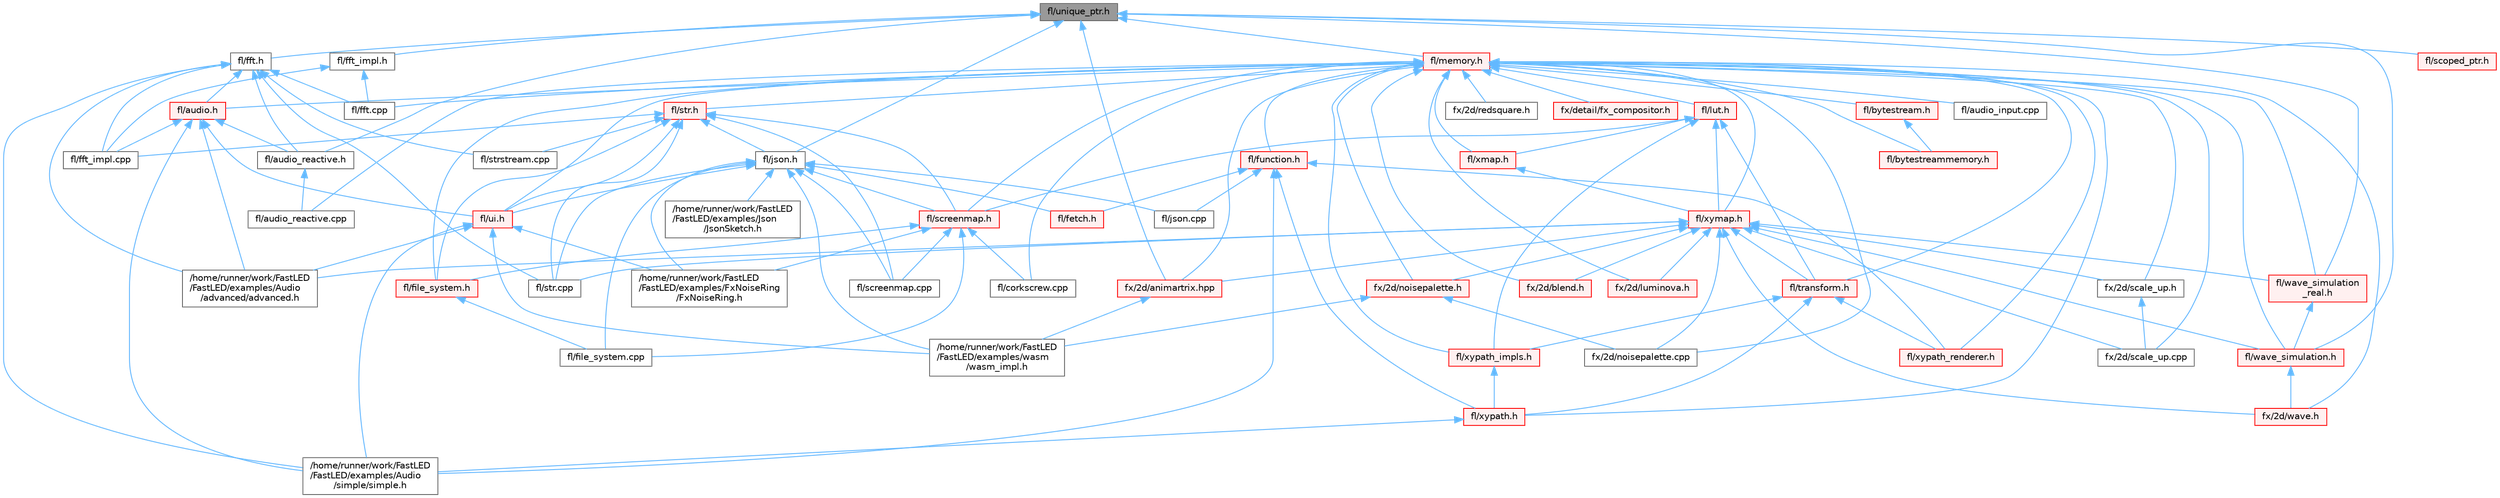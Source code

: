 digraph "fl/unique_ptr.h"
{
 // INTERACTIVE_SVG=YES
 // LATEX_PDF_SIZE
  bgcolor="transparent";
  edge [fontname=Helvetica,fontsize=10,labelfontname=Helvetica,labelfontsize=10];
  node [fontname=Helvetica,fontsize=10,shape=box,height=0.2,width=0.4];
  Node1 [id="Node000001",label="fl/unique_ptr.h",height=0.2,width=0.4,color="gray40", fillcolor="grey60", style="filled", fontcolor="black",tooltip=" "];
  Node1 -> Node2 [id="edge1_Node000001_Node000002",dir="back",color="steelblue1",style="solid",tooltip=" "];
  Node2 [id="Node000002",label="fl/audio_reactive.h",height=0.2,width=0.4,color="grey40", fillcolor="white", style="filled",URL="$d1/d9a/audio__reactive_8h.html",tooltip=" "];
  Node2 -> Node3 [id="edge2_Node000002_Node000003",dir="back",color="steelblue1",style="solid",tooltip=" "];
  Node3 [id="Node000003",label="fl/audio_reactive.cpp",height=0.2,width=0.4,color="grey40", fillcolor="white", style="filled",URL="$d4/d14/audio__reactive_8cpp.html",tooltip=" "];
  Node1 -> Node4 [id="edge3_Node000001_Node000004",dir="back",color="steelblue1",style="solid",tooltip=" "];
  Node4 [id="Node000004",label="fl/fft.h",height=0.2,width=0.4,color="grey40", fillcolor="white", style="filled",URL="$d7/d76/fft_8h.html",tooltip=" "];
  Node4 -> Node5 [id="edge4_Node000004_Node000005",dir="back",color="steelblue1",style="solid",tooltip=" "];
  Node5 [id="Node000005",label="/home/runner/work/FastLED\l/FastLED/examples/Audio\l/advanced/advanced.h",height=0.2,width=0.4,color="grey40", fillcolor="white", style="filled",URL="$da/dc7/advanced_8h.html",tooltip=" "];
  Node4 -> Node6 [id="edge5_Node000004_Node000006",dir="back",color="steelblue1",style="solid",tooltip=" "];
  Node6 [id="Node000006",label="/home/runner/work/FastLED\l/FastLED/examples/Audio\l/simple/simple.h",height=0.2,width=0.4,color="grey40", fillcolor="white", style="filled",URL="$db/d49/_audio_2simple_2simple_8h.html",tooltip=" "];
  Node4 -> Node7 [id="edge6_Node000004_Node000007",dir="back",color="steelblue1",style="solid",tooltip=" "];
  Node7 [id="Node000007",label="fl/audio.h",height=0.2,width=0.4,color="red", fillcolor="#FFF0F0", style="filled",URL="$da/d09/audio_8h.html",tooltip=" "];
  Node7 -> Node5 [id="edge7_Node000007_Node000005",dir="back",color="steelblue1",style="solid",tooltip=" "];
  Node7 -> Node6 [id="edge8_Node000007_Node000006",dir="back",color="steelblue1",style="solid",tooltip=" "];
  Node7 -> Node2 [id="edge9_Node000007_Node000002",dir="back",color="steelblue1",style="solid",tooltip=" "];
  Node7 -> Node10 [id="edge10_Node000007_Node000010",dir="back",color="steelblue1",style="solid",tooltip=" "];
  Node10 [id="Node000010",label="fl/fft_impl.cpp",height=0.2,width=0.4,color="grey40", fillcolor="white", style="filled",URL="$d1/dff/fft__impl_8cpp.html",tooltip=" "];
  Node7 -> Node11 [id="edge11_Node000007_Node000011",dir="back",color="steelblue1",style="solid",tooltip=" "];
  Node11 [id="Node000011",label="fl/ui.h",height=0.2,width=0.4,color="red", fillcolor="#FFF0F0", style="filled",URL="$d9/d3b/ui_8h.html",tooltip=" "];
  Node11 -> Node5 [id="edge12_Node000011_Node000005",dir="back",color="steelblue1",style="solid",tooltip=" "];
  Node11 -> Node6 [id="edge13_Node000011_Node000006",dir="back",color="steelblue1",style="solid",tooltip=" "];
  Node11 -> Node17 [id="edge14_Node000011_Node000017",dir="back",color="steelblue1",style="solid",tooltip=" "];
  Node17 [id="Node000017",label="/home/runner/work/FastLED\l/FastLED/examples/FxNoiseRing\l/FxNoiseRing.h",height=0.2,width=0.4,color="grey40", fillcolor="white", style="filled",URL="$d5/d77/_fx_noise_ring_8h.html",tooltip=" "];
  Node11 -> Node26 [id="edge15_Node000011_Node000026",dir="back",color="steelblue1",style="solid",tooltip=" "];
  Node26 [id="Node000026",label="/home/runner/work/FastLED\l/FastLED/examples/wasm\l/wasm_impl.h",height=0.2,width=0.4,color="grey40", fillcolor="white", style="filled",URL="$da/d40/wasm__impl_8h.html",tooltip=" "];
  Node4 -> Node2 [id="edge16_Node000004_Node000002",dir="back",color="steelblue1",style="solid",tooltip=" "];
  Node4 -> Node174 [id="edge17_Node000004_Node000174",dir="back",color="steelblue1",style="solid",tooltip=" "];
  Node174 [id="Node000174",label="fl/fft.cpp",height=0.2,width=0.4,color="grey40", fillcolor="white", style="filled",URL="$db/d03/fft_8cpp.html",tooltip=" "];
  Node4 -> Node10 [id="edge18_Node000004_Node000010",dir="back",color="steelblue1",style="solid",tooltip=" "];
  Node4 -> Node175 [id="edge19_Node000004_Node000175",dir="back",color="steelblue1",style="solid",tooltip=" "];
  Node175 [id="Node000175",label="fl/str.cpp",height=0.2,width=0.4,color="grey40", fillcolor="white", style="filled",URL="$d1/d1f/str_8cpp.html",tooltip=" "];
  Node4 -> Node176 [id="edge20_Node000004_Node000176",dir="back",color="steelblue1",style="solid",tooltip=" "];
  Node176 [id="Node000176",label="fl/strstream.cpp",height=0.2,width=0.4,color="grey40", fillcolor="white", style="filled",URL="$d3/d80/strstream_8cpp.html",tooltip=" "];
  Node1 -> Node177 [id="edge21_Node000001_Node000177",dir="back",color="steelblue1",style="solid",tooltip=" "];
  Node177 [id="Node000177",label="fl/fft_impl.h",height=0.2,width=0.4,color="grey40", fillcolor="white", style="filled",URL="$df/d73/fft__impl_8h.html",tooltip=" "];
  Node177 -> Node174 [id="edge22_Node000177_Node000174",dir="back",color="steelblue1",style="solid",tooltip=" "];
  Node177 -> Node10 [id="edge23_Node000177_Node000010",dir="back",color="steelblue1",style="solid",tooltip=" "];
  Node1 -> Node178 [id="edge24_Node000001_Node000178",dir="back",color="steelblue1",style="solid",tooltip=" "];
  Node178 [id="Node000178",label="fl/json.h",height=0.2,width=0.4,color="grey40", fillcolor="white", style="filled",URL="$d7/d91/fl_2json_8h.html",tooltip="FastLED's Elegant JSON Library: fl::Json"];
  Node178 -> Node17 [id="edge25_Node000178_Node000017",dir="back",color="steelblue1",style="solid",tooltip=" "];
  Node178 -> Node79 [id="edge26_Node000178_Node000079",dir="back",color="steelblue1",style="solid",tooltip=" "];
  Node79 [id="Node000079",label="/home/runner/work/FastLED\l/FastLED/examples/Json\l/JsonSketch.h",height=0.2,width=0.4,color="grey40", fillcolor="white", style="filled",URL="$d0/dd3/_json_sketch_8h.html",tooltip=" "];
  Node178 -> Node26 [id="edge27_Node000178_Node000026",dir="back",color="steelblue1",style="solid",tooltip=" "];
  Node178 -> Node179 [id="edge28_Node000178_Node000179",dir="back",color="steelblue1",style="solid",tooltip=" "];
  Node179 [id="Node000179",label="fl/fetch.h",height=0.2,width=0.4,color="red", fillcolor="#FFF0F0", style="filled",URL="$d6/d6a/fetch_8h.html",tooltip="Unified HTTP fetch API for FastLED (cross-platform)"];
  Node178 -> Node181 [id="edge29_Node000178_Node000181",dir="back",color="steelblue1",style="solid",tooltip=" "];
  Node181 [id="Node000181",label="fl/file_system.cpp",height=0.2,width=0.4,color="grey40", fillcolor="white", style="filled",URL="$d4/d37/file__system_8cpp.html",tooltip=" "];
  Node178 -> Node182 [id="edge30_Node000178_Node000182",dir="back",color="steelblue1",style="solid",tooltip=" "];
  Node182 [id="Node000182",label="fl/json.cpp",height=0.2,width=0.4,color="grey40", fillcolor="white", style="filled",URL="$dd/d55/json_8cpp.html",tooltip=" "];
  Node178 -> Node183 [id="edge31_Node000178_Node000183",dir="back",color="steelblue1",style="solid",tooltip=" "];
  Node183 [id="Node000183",label="fl/screenmap.cpp",height=0.2,width=0.4,color="grey40", fillcolor="white", style="filled",URL="$d9/d6f/screenmap_8cpp.html",tooltip=" "];
  Node178 -> Node184 [id="edge32_Node000178_Node000184",dir="back",color="steelblue1",style="solid",tooltip=" "];
  Node184 [id="Node000184",label="fl/screenmap.h",height=0.2,width=0.4,color="red", fillcolor="#FFF0F0", style="filled",URL="$d7/d97/screenmap_8h.html",tooltip=" "];
  Node184 -> Node17 [id="edge33_Node000184_Node000017",dir="back",color="steelblue1",style="solid",tooltip=" "];
  Node184 -> Node186 [id="edge34_Node000184_Node000186",dir="back",color="steelblue1",style="solid",tooltip=" "];
  Node186 [id="Node000186",label="fl/corkscrew.cpp",height=0.2,width=0.4,color="grey40", fillcolor="white", style="filled",URL="$d3/d9b/corkscrew_8cpp.html",tooltip=" "];
  Node184 -> Node181 [id="edge35_Node000184_Node000181",dir="back",color="steelblue1",style="solid",tooltip=" "];
  Node184 -> Node189 [id="edge36_Node000184_Node000189",dir="back",color="steelblue1",style="solid",tooltip=" "];
  Node189 [id="Node000189",label="fl/file_system.h",height=0.2,width=0.4,color="red", fillcolor="#FFF0F0", style="filled",URL="$d6/d8d/file__system_8h.html",tooltip=" "];
  Node189 -> Node181 [id="edge37_Node000189_Node000181",dir="back",color="steelblue1",style="solid",tooltip=" "];
  Node184 -> Node183 [id="edge38_Node000184_Node000183",dir="back",color="steelblue1",style="solid",tooltip=" "];
  Node178 -> Node175 [id="edge39_Node000178_Node000175",dir="back",color="steelblue1",style="solid",tooltip=" "];
  Node178 -> Node11 [id="edge40_Node000178_Node000011",dir="back",color="steelblue1",style="solid",tooltip=" "];
  Node1 -> Node198 [id="edge41_Node000001_Node000198",dir="back",color="steelblue1",style="solid",tooltip=" "];
  Node198 [id="Node000198",label="fl/memory.h",height=0.2,width=0.4,color="red", fillcolor="#FFF0F0", style="filled",URL="$dc/d18/memory_8h.html",tooltip=" "];
  Node198 -> Node7 [id="edge42_Node000198_Node000007",dir="back",color="steelblue1",style="solid",tooltip=" "];
  Node198 -> Node199 [id="edge43_Node000198_Node000199",dir="back",color="steelblue1",style="solid",tooltip=" "];
  Node199 [id="Node000199",label="fl/audio_input.cpp",height=0.2,width=0.4,color="grey40", fillcolor="white", style="filled",URL="$d7/da3/audio__input_8cpp.html",tooltip=" "];
  Node198 -> Node3 [id="edge44_Node000198_Node000003",dir="back",color="steelblue1",style="solid",tooltip=" "];
  Node198 -> Node200 [id="edge45_Node000198_Node000200",dir="back",color="steelblue1",style="solid",tooltip=" "];
  Node200 [id="Node000200",label="fl/bytestream.h",height=0.2,width=0.4,color="red", fillcolor="#FFF0F0", style="filled",URL="$dd/d2b/bytestream_8h.html",tooltip=" "];
  Node200 -> Node201 [id="edge46_Node000200_Node000201",dir="back",color="steelblue1",style="solid",tooltip=" "];
  Node201 [id="Node000201",label="fl/bytestreammemory.h",height=0.2,width=0.4,color="red", fillcolor="#FFF0F0", style="filled",URL="$d1/d24/bytestreammemory_8h.html",tooltip=" "];
  Node198 -> Node201 [id="edge47_Node000198_Node000201",dir="back",color="steelblue1",style="solid",tooltip=" "];
  Node198 -> Node186 [id="edge48_Node000198_Node000186",dir="back",color="steelblue1",style="solid",tooltip=" "];
  Node198 -> Node174 [id="edge49_Node000198_Node000174",dir="back",color="steelblue1",style="solid",tooltip=" "];
  Node198 -> Node189 [id="edge50_Node000198_Node000189",dir="back",color="steelblue1",style="solid",tooltip=" "];
  Node198 -> Node203 [id="edge51_Node000198_Node000203",dir="back",color="steelblue1",style="solid",tooltip=" "];
  Node203 [id="Node000203",label="fl/function.h",height=0.2,width=0.4,color="red", fillcolor="#FFF0F0", style="filled",URL="$dd/d67/function_8h.html",tooltip=" "];
  Node203 -> Node6 [id="edge52_Node000203_Node000006",dir="back",color="steelblue1",style="solid",tooltip=" "];
  Node203 -> Node179 [id="edge53_Node000203_Node000179",dir="back",color="steelblue1",style="solid",tooltip=" "];
  Node203 -> Node182 [id="edge54_Node000203_Node000182",dir="back",color="steelblue1",style="solid",tooltip=" "];
  Node203 -> Node217 [id="edge55_Node000203_Node000217",dir="back",color="steelblue1",style="solid",tooltip=" "];
  Node217 [id="Node000217",label="fl/xypath.h",height=0.2,width=0.4,color="red", fillcolor="#FFF0F0", style="filled",URL="$d5/df2/xypath_8h.html",tooltip=" "];
  Node217 -> Node6 [id="edge56_Node000217_Node000006",dir="back",color="steelblue1",style="solid",tooltip=" "];
  Node203 -> Node224 [id="edge57_Node000203_Node000224",dir="back",color="steelblue1",style="solid",tooltip=" "];
  Node224 [id="Node000224",label="fl/xypath_renderer.h",height=0.2,width=0.4,color="red", fillcolor="#FFF0F0", style="filled",URL="$d2/d88/xypath__renderer_8h.html",tooltip=" "];
  Node198 -> Node225 [id="edge58_Node000198_Node000225",dir="back",color="steelblue1",style="solid",tooltip=" "];
  Node225 [id="Node000225",label="fl/lut.h",height=0.2,width=0.4,color="red", fillcolor="#FFF0F0", style="filled",URL="$db/d54/lut_8h.html",tooltip=" "];
  Node225 -> Node184 [id="edge59_Node000225_Node000184",dir="back",color="steelblue1",style="solid",tooltip=" "];
  Node225 -> Node227 [id="edge60_Node000225_Node000227",dir="back",color="steelblue1",style="solid",tooltip=" "];
  Node227 [id="Node000227",label="fl/transform.h",height=0.2,width=0.4,color="red", fillcolor="#FFF0F0", style="filled",URL="$d2/d80/transform_8h.html",tooltip=" "];
  Node227 -> Node217 [id="edge61_Node000227_Node000217",dir="back",color="steelblue1",style="solid",tooltip=" "];
  Node227 -> Node228 [id="edge62_Node000227_Node000228",dir="back",color="steelblue1",style="solid",tooltip=" "];
  Node228 [id="Node000228",label="fl/xypath_impls.h",height=0.2,width=0.4,color="red", fillcolor="#FFF0F0", style="filled",URL="$d8/d5f/xypath__impls_8h.html",tooltip=" "];
  Node228 -> Node217 [id="edge63_Node000228_Node000217",dir="back",color="steelblue1",style="solid",tooltip=" "];
  Node227 -> Node224 [id="edge64_Node000227_Node000224",dir="back",color="steelblue1",style="solid",tooltip=" "];
  Node225 -> Node229 [id="edge65_Node000225_Node000229",dir="back",color="steelblue1",style="solid",tooltip=" "];
  Node229 [id="Node000229",label="fl/xmap.h",height=0.2,width=0.4,color="red", fillcolor="#FFF0F0", style="filled",URL="$dd/dcc/xmap_8h.html",tooltip=" "];
  Node229 -> Node231 [id="edge66_Node000229_Node000231",dir="back",color="steelblue1",style="solid",tooltip=" "];
  Node231 [id="Node000231",label="fl/xymap.h",height=0.2,width=0.4,color="red", fillcolor="#FFF0F0", style="filled",URL="$da/d61/xymap_8h.html",tooltip=" "];
  Node231 -> Node5 [id="edge67_Node000231_Node000005",dir="back",color="steelblue1",style="solid",tooltip=" "];
  Node231 -> Node175 [id="edge68_Node000231_Node000175",dir="back",color="steelblue1",style="solid",tooltip=" "];
  Node231 -> Node227 [id="edge69_Node000231_Node000227",dir="back",color="steelblue1",style="solid",tooltip=" "];
  Node231 -> Node248 [id="edge70_Node000231_Node000248",dir="back",color="steelblue1",style="solid",tooltip=" "];
  Node248 [id="Node000248",label="fl/wave_simulation.h",height=0.2,width=0.4,color="red", fillcolor="#FFF0F0", style="filled",URL="$dc/d36/wave__simulation_8h.html",tooltip=" "];
  Node248 -> Node160 [id="edge71_Node000248_Node000160",dir="back",color="steelblue1",style="solid",tooltip=" "];
  Node160 [id="Node000160",label="fx/2d/wave.h",height=0.2,width=0.4,color="red", fillcolor="#FFF0F0", style="filled",URL="$de/de9/src_2fx_22d_2wave_8h.html",tooltip=" "];
  Node231 -> Node250 [id="edge72_Node000231_Node000250",dir="back",color="steelblue1",style="solid",tooltip=" "];
  Node250 [id="Node000250",label="fl/wave_simulation\l_real.h",height=0.2,width=0.4,color="red", fillcolor="#FFF0F0", style="filled",URL="$dd/d8e/wave__simulation__real_8h.html",tooltip=" "];
  Node250 -> Node248 [id="edge73_Node000250_Node000248",dir="back",color="steelblue1",style="solid",tooltip=" "];
  Node231 -> Node157 [id="edge74_Node000231_Node000157",dir="back",color="steelblue1",style="solid",tooltip=" "];
  Node157 [id="Node000157",label="fx/2d/animartrix.hpp",height=0.2,width=0.4,color="red", fillcolor="#FFF0F0", style="filled",URL="$d3/dc3/animartrix_8hpp.html",tooltip=" "];
  Node157 -> Node26 [id="edge75_Node000157_Node000026",dir="back",color="steelblue1",style="solid",tooltip=" "];
  Node231 -> Node252 [id="edge76_Node000231_Node000252",dir="back",color="steelblue1",style="solid",tooltip=" "];
  Node252 [id="Node000252",label="fx/2d/blend.h",height=0.2,width=0.4,color="red", fillcolor="#FFF0F0", style="filled",URL="$d8/d4e/blend_8h.html",tooltip=" "];
  Node231 -> Node139 [id="edge77_Node000231_Node000139",dir="back",color="steelblue1",style="solid",tooltip=" "];
  Node139 [id="Node000139",label="fx/2d/luminova.h",height=0.2,width=0.4,color="red", fillcolor="#FFF0F0", style="filled",URL="$d4/dd9/src_2fx_22d_2luminova_8h.html",tooltip=" "];
  Node231 -> Node141 [id="edge78_Node000231_Node000141",dir="back",color="steelblue1",style="solid",tooltip=" "];
  Node141 [id="Node000141",label="fx/2d/noisepalette.cpp",height=0.2,width=0.4,color="grey40", fillcolor="white", style="filled",URL="$d6/d66/noisepalette_8cpp.html",tooltip=" "];
  Node231 -> Node142 [id="edge79_Node000231_Node000142",dir="back",color="steelblue1",style="solid",tooltip=" "];
  Node142 [id="Node000142",label="fx/2d/noisepalette.h",height=0.2,width=0.4,color="red", fillcolor="#FFF0F0", style="filled",URL="$d6/dc7/noisepalette_8h.html",tooltip="Demonstrates how to mix noise generation with color palettes on a 2D LED matrix."];
  Node142 -> Node26 [id="edge80_Node000142_Node000026",dir="back",color="steelblue1",style="solid",tooltip=" "];
  Node142 -> Node141 [id="edge81_Node000142_Node000141",dir="back",color="steelblue1",style="solid",tooltip=" "];
  Node231 -> Node144 [id="edge82_Node000231_Node000144",dir="back",color="steelblue1",style="solid",tooltip=" "];
  Node144 [id="Node000144",label="fx/2d/scale_up.cpp",height=0.2,width=0.4,color="grey40", fillcolor="white", style="filled",URL="$dc/d8c/scale__up_8cpp.html",tooltip=" "];
  Node231 -> Node247 [id="edge83_Node000231_Node000247",dir="back",color="steelblue1",style="solid",tooltip=" "];
  Node247 [id="Node000247",label="fx/2d/scale_up.h",height=0.2,width=0.4,color="grey40", fillcolor="white", style="filled",URL="$d2/d74/scale__up_8h.html",tooltip="Expands a grid using bilinear interpolation and scaling up."];
  Node247 -> Node144 [id="edge84_Node000247_Node000144",dir="back",color="steelblue1",style="solid",tooltip=" "];
  Node231 -> Node160 [id="edge85_Node000231_Node000160",dir="back",color="steelblue1",style="solid",tooltip=" "];
  Node225 -> Node231 [id="edge86_Node000225_Node000231",dir="back",color="steelblue1",style="solid",tooltip=" "];
  Node225 -> Node228 [id="edge87_Node000225_Node000228",dir="back",color="steelblue1",style="solid",tooltip=" "];
  Node198 -> Node184 [id="edge88_Node000198_Node000184",dir="back",color="steelblue1",style="solid",tooltip=" "];
  Node198 -> Node261 [id="edge89_Node000198_Node000261",dir="back",color="steelblue1",style="solid",tooltip=" "];
  Node261 [id="Node000261",label="fl/str.h",height=0.2,width=0.4,color="red", fillcolor="#FFF0F0", style="filled",URL="$d1/d93/str_8h.html",tooltip=" "];
  Node261 -> Node10 [id="edge90_Node000261_Node000010",dir="back",color="steelblue1",style="solid",tooltip=" "];
  Node261 -> Node189 [id="edge91_Node000261_Node000189",dir="back",color="steelblue1",style="solid",tooltip=" "];
  Node261 -> Node178 [id="edge92_Node000261_Node000178",dir="back",color="steelblue1",style="solid",tooltip=" "];
  Node261 -> Node183 [id="edge93_Node000261_Node000183",dir="back",color="steelblue1",style="solid",tooltip=" "];
  Node261 -> Node184 [id="edge94_Node000261_Node000184",dir="back",color="steelblue1",style="solid",tooltip=" "];
  Node261 -> Node175 [id="edge95_Node000261_Node000175",dir="back",color="steelblue1",style="solid",tooltip=" "];
  Node261 -> Node176 [id="edge96_Node000261_Node000176",dir="back",color="steelblue1",style="solid",tooltip=" "];
  Node261 -> Node11 [id="edge97_Node000261_Node000011",dir="back",color="steelblue1",style="solid",tooltip=" "];
  Node198 -> Node227 [id="edge98_Node000198_Node000227",dir="back",color="steelblue1",style="solid",tooltip=" "];
  Node198 -> Node11 [id="edge99_Node000198_Node000011",dir="back",color="steelblue1",style="solid",tooltip=" "];
  Node198 -> Node248 [id="edge100_Node000198_Node000248",dir="back",color="steelblue1",style="solid",tooltip=" "];
  Node198 -> Node250 [id="edge101_Node000198_Node000250",dir="back",color="steelblue1",style="solid",tooltip=" "];
  Node198 -> Node229 [id="edge102_Node000198_Node000229",dir="back",color="steelblue1",style="solid",tooltip=" "];
  Node198 -> Node231 [id="edge103_Node000198_Node000231",dir="back",color="steelblue1",style="solid",tooltip=" "];
  Node198 -> Node217 [id="edge104_Node000198_Node000217",dir="back",color="steelblue1",style="solid",tooltip=" "];
  Node198 -> Node228 [id="edge105_Node000198_Node000228",dir="back",color="steelblue1",style="solid",tooltip=" "];
  Node198 -> Node224 [id="edge106_Node000198_Node000224",dir="back",color="steelblue1",style="solid",tooltip=" "];
  Node198 -> Node157 [id="edge107_Node000198_Node000157",dir="back",color="steelblue1",style="solid",tooltip=" "];
  Node198 -> Node252 [id="edge108_Node000198_Node000252",dir="back",color="steelblue1",style="solid",tooltip=" "];
  Node198 -> Node139 [id="edge109_Node000198_Node000139",dir="back",color="steelblue1",style="solid",tooltip=" "];
  Node198 -> Node141 [id="edge110_Node000198_Node000141",dir="back",color="steelblue1",style="solid",tooltip=" "];
  Node198 -> Node142 [id="edge111_Node000198_Node000142",dir="back",color="steelblue1",style="solid",tooltip=" "];
  Node198 -> Node143 [id="edge112_Node000198_Node000143",dir="back",color="steelblue1",style="solid",tooltip=" "];
  Node143 [id="Node000143",label="fx/2d/redsquare.h",height=0.2,width=0.4,color="grey40", fillcolor="white", style="filled",URL="$d3/db8/redsquare_8h.html",tooltip=" "];
  Node198 -> Node144 [id="edge113_Node000198_Node000144",dir="back",color="steelblue1",style="solid",tooltip=" "];
  Node198 -> Node247 [id="edge114_Node000198_Node000247",dir="back",color="steelblue1",style="solid",tooltip=" "];
  Node198 -> Node160 [id="edge115_Node000198_Node000160",dir="back",color="steelblue1",style="solid",tooltip=" "];
  Node198 -> Node256 [id="edge116_Node000198_Node000256",dir="back",color="steelblue1",style="solid",tooltip=" "];
  Node256 [id="Node000256",label="fx/detail/fx_compositor.h",height=0.2,width=0.4,color="red", fillcolor="#FFF0F0", style="filled",URL="$d5/d6b/fx__compositor_8h.html",tooltip=" "];
  Node1 -> Node289 [id="edge117_Node000001_Node000289",dir="back",color="steelblue1",style="solid",tooltip=" "];
  Node289 [id="Node000289",label="fl/scoped_ptr.h",height=0.2,width=0.4,color="red", fillcolor="#FFF0F0", style="filled",URL="$d0/d44/scoped__ptr_8h.html",tooltip=" "];
  Node1 -> Node248 [id="edge118_Node000001_Node000248",dir="back",color="steelblue1",style="solid",tooltip=" "];
  Node1 -> Node250 [id="edge119_Node000001_Node000250",dir="back",color="steelblue1",style="solid",tooltip=" "];
  Node1 -> Node157 [id="edge120_Node000001_Node000157",dir="back",color="steelblue1",style="solid",tooltip=" "];
}
